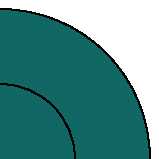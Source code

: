 verbatimtex
%&latex
\documentclass{minimal}
\begin{document}
etex
beginfig(0);

z1=(0,0);
z2=(54,18);
z3=(72,72);
path p; 
path q; 
path r; 
path s; 


color bbblue;
bbblue = (16/255, 91/225, 99/255);

p = fullcircle scaled (2*54);
q = fullcircle scaled (2*27);

fill p withcolor bbblue;
draw p;
%unfill q;
draw q;


endfig;
end